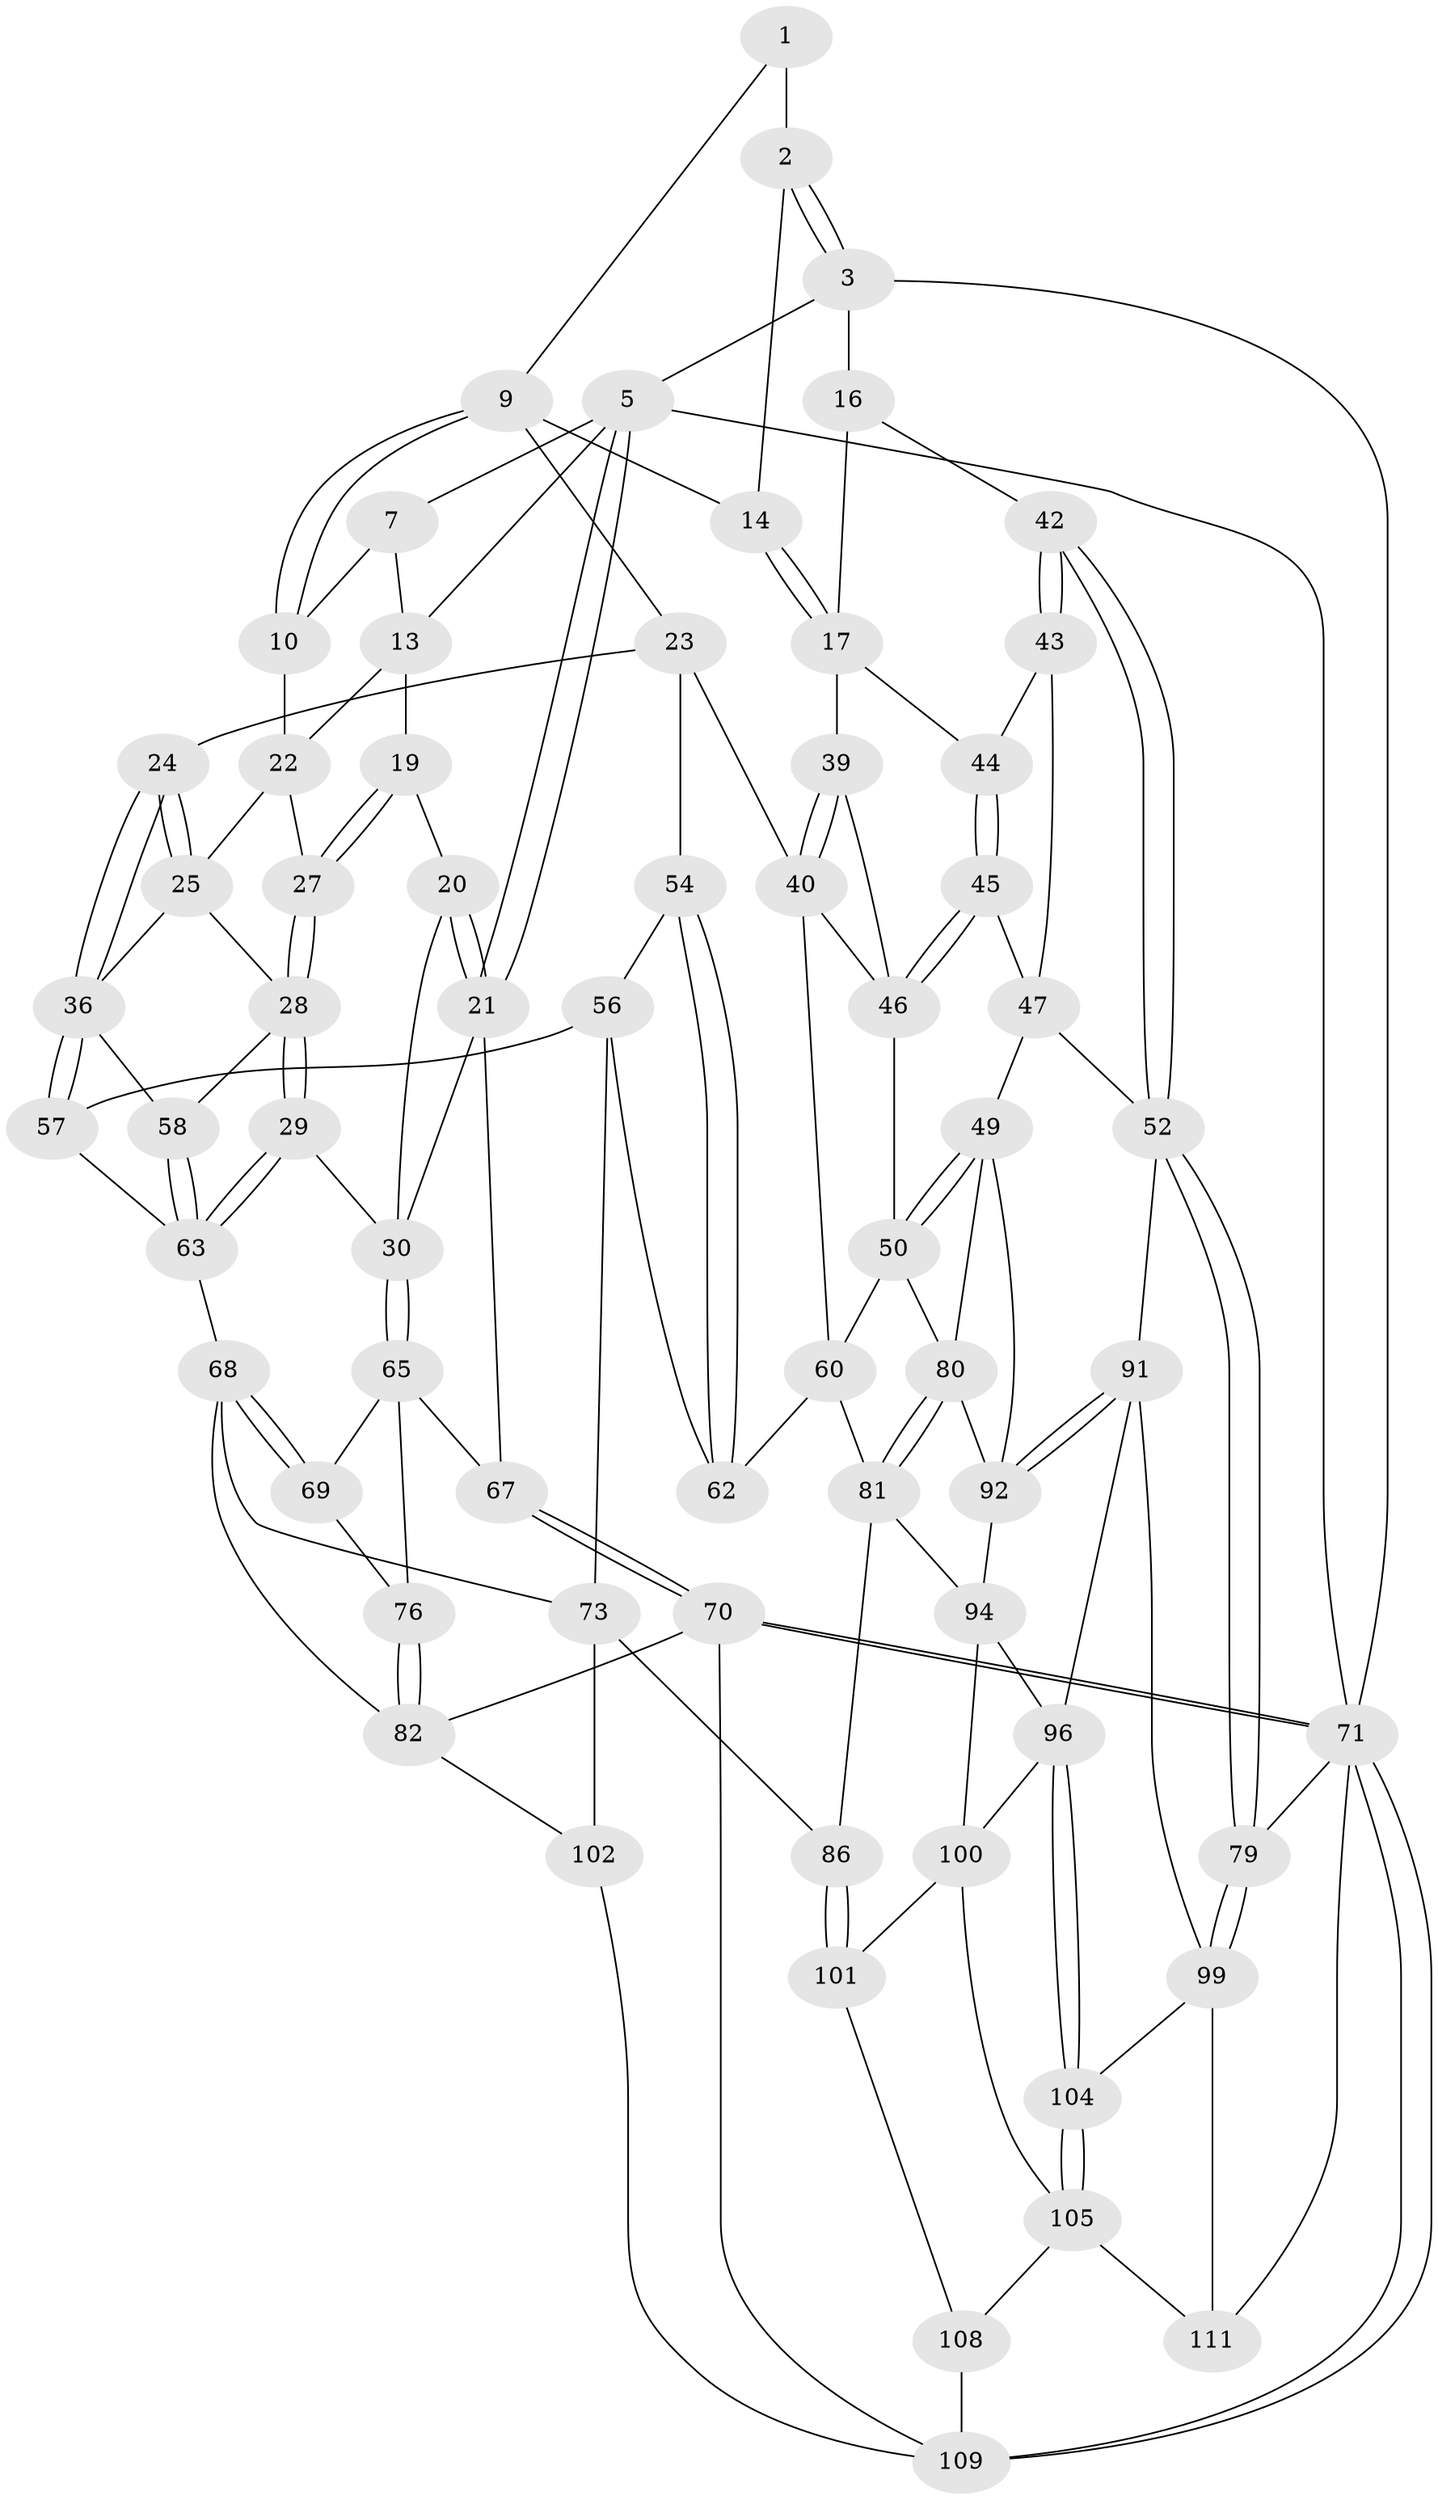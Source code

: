// original degree distribution, {3: 0.017857142857142856, 4: 0.2767857142857143, 5: 0.44642857142857145, 6: 0.25892857142857145}
// Generated by graph-tools (version 1.1) at 2025/42/03/06/25 10:42:28]
// undirected, 67 vertices, 153 edges
graph export_dot {
graph [start="1"]
  node [color=gray90,style=filled];
  1 [pos="+0.5629579139050774+0",super="+8"];
  2 [pos="+0.8017170149267759+0",super="+12"];
  3 [pos="+1+0",super="+4"];
  5 [pos="+0+0",super="+6"];
  7 [pos="+0.2312725655735313+0",super="+11"];
  9 [pos="+0.5231295114445159+0.08303511645251507",super="+15"];
  10 [pos="+0.36346855221363233+0.10182589280362814"];
  13 [pos="+0.16266004594382638+0.08760747475254371",super="+18"];
  14 [pos="+0.6856504388519069+0.1772996697795722"];
  16 [pos="+0.8501715421375718+0.14655675484136912",super="+32"];
  17 [pos="+0.8110610515575183+0.20775858982231032",super="+38"];
  19 [pos="+0.15137497676337686+0.15188047470018376"];
  20 [pos="+0+0.1454569183238147"];
  21 [pos="+0+0.055493251063621706",super="+33"];
  22 [pos="+0.34861006716443244+0.1237832154365221",super="+26"];
  23 [pos="+0.5554178635047815+0.26356500582254827",super="+41"];
  24 [pos="+0.4812979833816811+0.303831132621584"];
  25 [pos="+0.3588466651342702+0.222217751790965",super="+34"];
  27 [pos="+0.18105370395085454+0.27462957836019214"];
  28 [pos="+0.16602371573426167+0.3348904584113945",super="+35"];
  29 [pos="+0.16500383452549688+0.3360381812002915"];
  30 [pos="+0.16180947854231262+0.3385715006656321",super="+31"];
  36 [pos="+0.4439158766127019+0.3591818535083967",super="+37"];
  39 [pos="+0.796021232408537+0.32705510548266076"];
  40 [pos="+0.7352536174679746+0.4161552761916304",super="+59"];
  42 [pos="+1+0.2600235336742202"];
  43 [pos="+1+0.2960949981657021"];
  44 [pos="+0.8493925443400088+0.2543442472019904"];
  45 [pos="+0.9085143417875229+0.3915617123017357"];
  46 [pos="+0.887664248274685+0.42866964690709647",super="+51"];
  47 [pos="+0.9653680156434227+0.38192639625099734",super="+48"];
  49 [pos="+0.9336691921188796+0.558755166961351",super="+83"];
  50 [pos="+0.9029658138750556+0.5393392411463176",super="+77"];
  52 [pos="+1+0.5946847590959932",super="+53"];
  54 [pos="+0.5899114274101325+0.40545274057104536",super="+55"];
  56 [pos="+0.4875458002652312+0.46272465834164145",super="+72"];
  57 [pos="+0.4794962482725825+0.4518222000593667"];
  58 [pos="+0.3802867824053934+0.38332820327515105"];
  60 [pos="+0.6893635283277728+0.5041902885049186",super="+61"];
  62 [pos="+0.6254330874695408+0.5530075229105148",super="+75"];
  63 [pos="+0.33568959049143854+0.49707744774071283",super="+64"];
  65 [pos="+0.15249401179810396+0.3488647842672343",super="+66"];
  67 [pos="+0+0.4443590138059319"];
  68 [pos="+0.3080285979070254+0.6592484122197726",super="+74"];
  69 [pos="+0.2030603987161312+0.5148584770958197"];
  70 [pos="+0+1",super="+90"];
  71 [pos="+0+1",super="+78"];
  73 [pos="+0.3344843549739079+0.6796951633838797",super="+88"];
  76 [pos="+0.03991866208899679+0.5543150219957518"];
  79 [pos="+1+0.8267487786080917"];
  80 [pos="+0.7243444258457533+0.6554936031293981",super="+84"];
  81 [pos="+0.6357996172910988+0.6751693104255003",super="+85"];
  82 [pos="+0.17006825537966866+0.7320910808691343",super="+89"];
  86 [pos="+0.6064159763080099+0.7184367859834258",super="+87"];
  91 [pos="+0.8839022862636305+0.7766027512286183",super="+95"];
  92 [pos="+0.851557916661463+0.7534944667728654",super="+93"];
  94 [pos="+0.6611570005981052+0.7456680527813767",super="+98"];
  96 [pos="+0.78974824977523+0.833308348968944",super="+97"];
  99 [pos="+0.9287297056978595+0.8466408906392414",super="+106"];
  100 [pos="+0.6910748573183388+0.9255771174511833",super="+103"];
  101 [pos="+0.6703232583141092+0.9242323586962257",super="+107"];
  102 [pos="+0.3947472895574471+1"];
  104 [pos="+0.8221477569122039+0.9559391230774068"];
  105 [pos="+0.7899177209585346+1",super="+112"];
  108 [pos="+0.44575720675018554+1"];
  109 [pos="+0.41638322972412667+1",super="+110"];
  111 [pos="+1+1"];
  1 -- 2 [weight=2];
  1 -- 9;
  2 -- 3;
  2 -- 3;
  2 -- 14;
  3 -- 16 [weight=2];
  3 -- 5;
  3 -- 71;
  5 -- 21;
  5 -- 21;
  5 -- 71;
  5 -- 13;
  5 -- 7;
  7 -- 10;
  7 -- 13;
  9 -- 10;
  9 -- 10;
  9 -- 14;
  9 -- 23;
  10 -- 22;
  13 -- 19;
  13 -- 22;
  14 -- 17;
  14 -- 17;
  16 -- 17;
  16 -- 42;
  17 -- 44;
  17 -- 39;
  19 -- 20;
  19 -- 27;
  19 -- 27;
  20 -- 21;
  20 -- 21;
  20 -- 30;
  21 -- 67;
  21 -- 30;
  22 -- 25;
  22 -- 27;
  23 -- 24;
  23 -- 40;
  23 -- 54;
  24 -- 25;
  24 -- 25;
  24 -- 36;
  24 -- 36;
  25 -- 28;
  25 -- 36;
  27 -- 28;
  27 -- 28;
  28 -- 29;
  28 -- 29;
  28 -- 58;
  29 -- 30;
  29 -- 63;
  29 -- 63;
  30 -- 65;
  30 -- 65;
  36 -- 57;
  36 -- 57;
  36 -- 58;
  39 -- 40;
  39 -- 40;
  39 -- 46;
  40 -- 60;
  40 -- 46;
  42 -- 43;
  42 -- 43;
  42 -- 52;
  42 -- 52;
  43 -- 44;
  43 -- 47;
  44 -- 45;
  44 -- 45;
  45 -- 46;
  45 -- 46;
  45 -- 47;
  46 -- 50;
  47 -- 49;
  47 -- 52;
  49 -- 50;
  49 -- 50;
  49 -- 92;
  49 -- 80;
  50 -- 80;
  50 -- 60;
  52 -- 79;
  52 -- 79;
  52 -- 91;
  54 -- 62 [weight=2];
  54 -- 62;
  54 -- 56;
  56 -- 57;
  56 -- 73;
  56 -- 62;
  57 -- 63;
  58 -- 63;
  58 -- 63;
  60 -- 81;
  60 -- 62;
  63 -- 68;
  65 -- 69;
  65 -- 67;
  65 -- 76;
  67 -- 70;
  67 -- 70;
  68 -- 69;
  68 -- 69;
  68 -- 73;
  68 -- 82;
  69 -- 76;
  70 -- 71;
  70 -- 71;
  70 -- 82;
  70 -- 109;
  71 -- 109;
  71 -- 109;
  71 -- 111;
  71 -- 79;
  73 -- 102;
  73 -- 86;
  76 -- 82;
  76 -- 82;
  79 -- 99;
  79 -- 99;
  80 -- 81;
  80 -- 81;
  80 -- 92;
  81 -- 94;
  81 -- 86;
  82 -- 102;
  86 -- 101 [weight=2];
  86 -- 101;
  91 -- 92;
  91 -- 92;
  91 -- 96;
  91 -- 99;
  92 -- 94;
  94 -- 100;
  94 -- 96;
  96 -- 104;
  96 -- 104;
  96 -- 100;
  99 -- 104;
  99 -- 111;
  100 -- 101;
  100 -- 105;
  101 -- 108;
  102 -- 109;
  104 -- 105;
  104 -- 105;
  105 -- 108;
  105 -- 111;
  108 -- 109;
}
